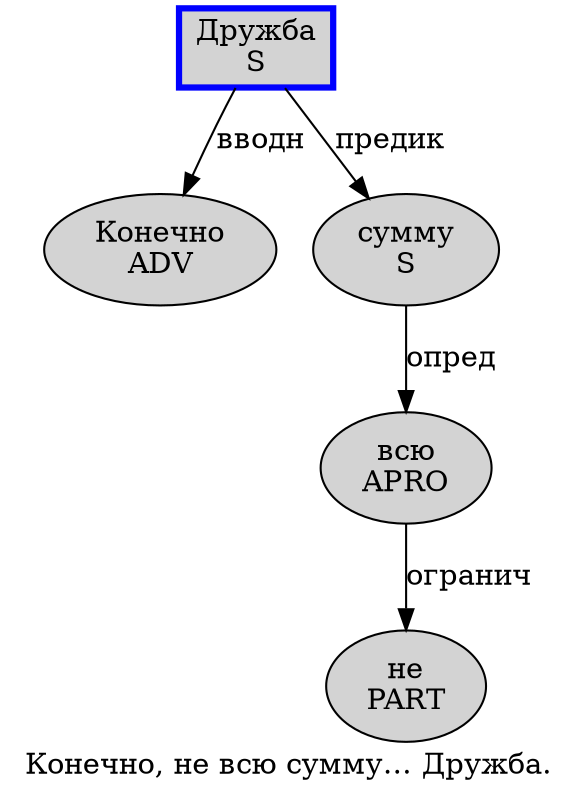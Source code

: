 digraph SENTENCE_1460 {
	graph [label="Конечно, не всю сумму… Дружба."]
	node [style=filled]
		0 [label="Конечно
ADV" color="" fillcolor=lightgray penwidth=1 shape=ellipse]
		2 [label="не
PART" color="" fillcolor=lightgray penwidth=1 shape=ellipse]
		3 [label="всю
APRO" color="" fillcolor=lightgray penwidth=1 shape=ellipse]
		4 [label="сумму
S" color="" fillcolor=lightgray penwidth=1 shape=ellipse]
		6 [label="Дружба
S" color=blue fillcolor=lightgray penwidth=3 shape=box]
			6 -> 0 [label="вводн"]
			6 -> 4 [label="предик"]
			3 -> 2 [label="огранич"]
			4 -> 3 [label="опред"]
}
